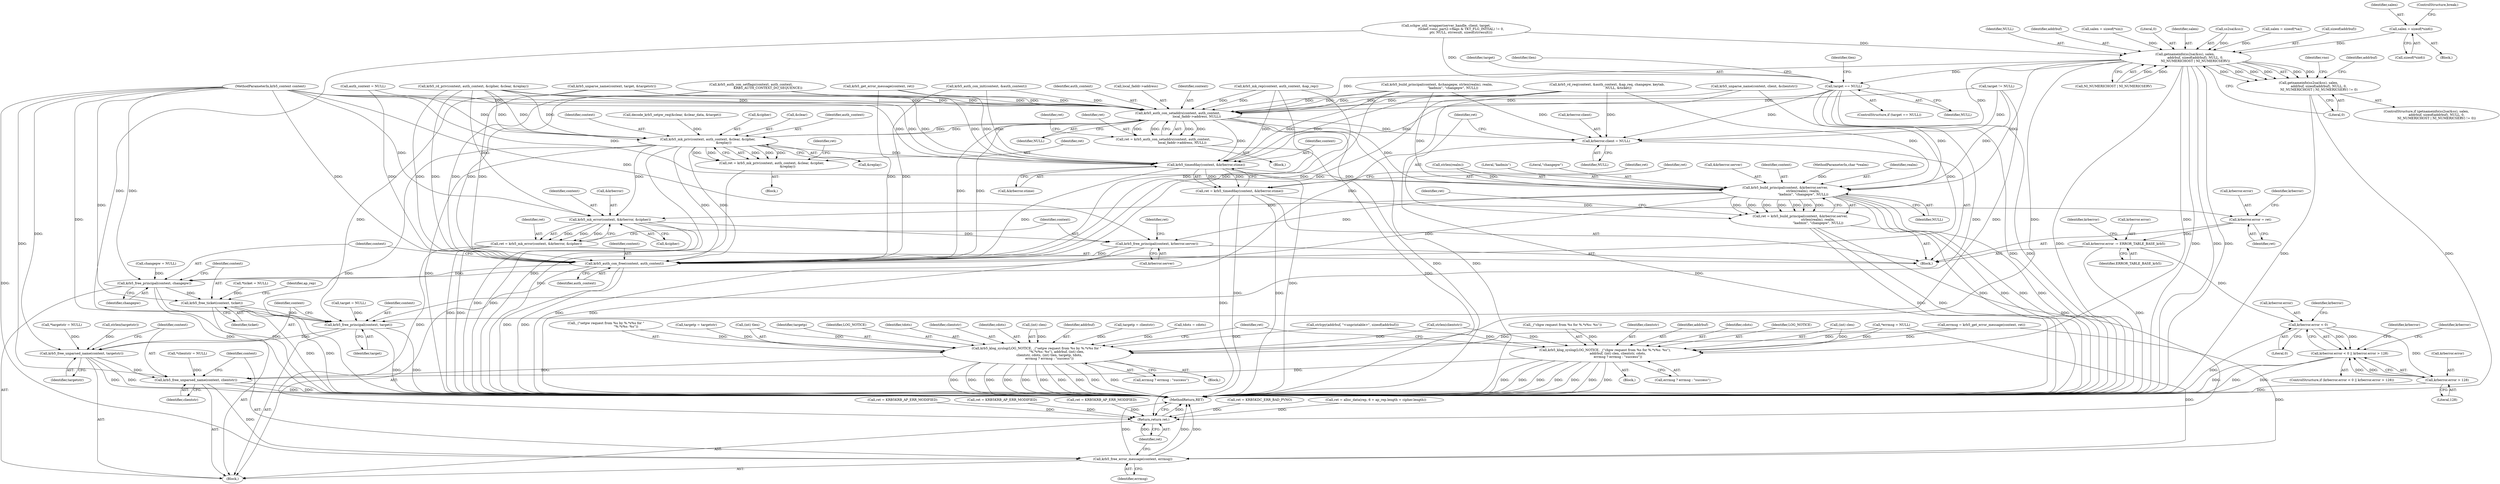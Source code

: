 digraph "0_krb5_cf1a0c411b2668c57c41e9c4efd15ba17b6b322c@API" {
"1000758" [label="(Call,salen = sizeof(*sin6))"];
"1000785" [label="(Call,getnameinfo(ss2sa(&ss), salen,\n                    addrbuf, sizeof(addrbuf), NULL, 0,\n                    NI_NUMERICHOST | NI_NUMERICSERV))"];
"1000784" [label="(Call,getnameinfo(ss2sa(&ss), salen,\n                    addrbuf, sizeof(addrbuf), NULL, 0,\n                    NI_NUMERICHOST | NI_NUMERICSERV) != 0)"];
"1000813" [label="(Call,target == NULL)"];
"1000963" [label="(Call,krb5_auth_con_setaddrs(context, auth_context,\n                                     local_faddr->address, NULL))"];
"1000961" [label="(Call,ret = krb5_auth_con_setaddrs(context, auth_context,\n                                     local_faddr->address, NULL))"];
"1000985" [label="(Call,krb5_mk_priv(context, auth_context, &clear, &cipher,\n                               &replay))"];
"1000983" [label="(Call,ret = krb5_mk_priv(context, auth_context, &clear, &cipher,\n                               &replay))"];
"1001041" [label="(Call,krb5_timeofday(context, &krberror.stime))"];
"1001039" [label="(Call,ret = krb5_timeofday(context, &krberror.stime))"];
"1001050" [label="(Call,krberror.error = ret)"];
"1001055" [label="(Call,krberror.error -= ERROR_TABLE_BASE_krb5)"];
"1001062" [label="(Call,krberror.error < 0)"];
"1001061" [label="(Call,krberror.error < 0 || krberror.error > 128)"];
"1001067" [label="(Call,krberror.error > 128)"];
"1001258" [label="(Return,return ret;)"];
"1001084" [label="(Call,krb5_build_principal(context, &krberror.server,\n                                   strlen(realm), realm,\n                                   \"kadmin\", \"changepw\", NULL))"];
"1001082" [label="(Call,ret = krb5_build_principal(context, &krberror.server,\n                                   strlen(realm), realm,\n                                   \"kadmin\", \"changepw\", NULL))"];
"1001113" [label="(Call,krb5_mk_error(context, &krberror, &cipher))"];
"1001111" [label="(Call,ret = krb5_mk_error(context, &krberror, &cipher))"];
"1001119" [label="(Call,krb5_free_principal(context, krberror.server))"];
"1001225" [label="(Call,krb5_auth_con_free(context, auth_context))"];
"1001228" [label="(Call,krb5_free_principal(context, changepw))"];
"1001231" [label="(Call,krb5_free_ticket(context, ticket))"];
"1001246" [label="(Call,krb5_free_principal(context, target))"];
"1001249" [label="(Call,krb5_free_unparsed_name(context, targetstr))"];
"1001252" [label="(Call,krb5_free_unparsed_name(context, clientstr))"];
"1001255" [label="(Call,krb5_free_error_message(context, errmsg))"];
"1001077" [label="(Call,krberror.client = NULL)"];
"1000840" [label="(Call,krb5_klog_syslog(LOG_NOTICE, _(\"setpw request from %s by %.*s%s for \"\n                                       \"%.*s%s: %s\"), addrbuf, (int) clen,\n                         clientstr, cdots, (int) tlen, targetp, tdots,\n                         errmsg ? errmsg : \"success\"))"];
"1000861" [label="(Call,krb5_klog_syslog(LOG_NOTICE, _(\"chpw request from %s for %.*s%s: %s\"),\n                         addrbuf, (int) clen, clientstr, cdots,\n                         errmsg ? errmsg : \"success\"))"];
"1000830" [label="(Call,strlen(targetstr))"];
"1001259" [label="(Identifier,ret)"];
"1000799" [label="(Call,strlcpy(addrbuf, \"<unprintable>\", sizeof(addrbuf)))"];
"1001258" [label="(Return,return ret;)"];
"1000336" [label="(Call,ret = KRB5KRB_AP_ERR_MODIFIED)"];
"1001067" [label="(Call,krberror.error > 128)"];
"1001232" [label="(Identifier,context)"];
"1000965" [label="(Identifier,auth_context)"];
"1001085" [label="(Identifier,context)"];
"1001060" [label="(ControlStructure,if (krberror.error < 0 || krberror.error > 128))"];
"1000837" [label="(Call,targetp = clientstr)"];
"1000987" [label="(Identifier,auth_context)"];
"1001226" [label="(Identifier,context)"];
"1000984" [label="(Identifier,ret)"];
"1000986" [label="(Identifier,context)"];
"1000758" [label="(Call,salen = sizeof(*sin6))"];
"1001083" [label="(Identifier,ret)"];
"1000814" [label="(Identifier,target)"];
"1001231" [label="(Call,krb5_free_ticket(context, ticket))"];
"1001248" [label="(Identifier,target)"];
"1000174" [label="(Call,*targetstr = NULL)"];
"1001257" [label="(Identifier,errmsg)"];
"1000378" [label="(Call,krb5_auth_con_setflags(context, auth_context,\n                                 KRB5_AUTH_CONTEXT_DO_SEQUENCE))"];
"1000284" [label="(Call,ret = KRB5KDC_ERR_BAD_PVNO)"];
"1000124" [label="(MethodParameterIn,char *realm)"];
"1001011" [label="(Block,)"];
"1000992" [label="(Call,&replay)"];
"1000786" [label="(Call,ss2sa(&ss))"];
"1001064" [label="(Identifier,krberror)"];
"1001068" [label="(Call,krberror.error)"];
"1001078" [label="(Call,krberror.client)"];
"1000777" [label="(Call,salen = sizeof(*sa))"];
"1000656" [label="(Call,krb5_get_error_message(context, ret))"];
"1000840" [label="(Call,krb5_klog_syslog(LOG_NOTICE, _(\"setpw request from %s by %.*s%s for \"\n                                       \"%.*s%s: %s\"), addrbuf, (int) clen,\n                         clientstr, cdots, (int) tlen, targetp, tdots,\n                         errmsg ? errmsg : \"success\"))"];
"1000820" [label="(Call,tdots = cdots)"];
"1001117" [label="(Call,&cipher)"];
"1001097" [label="(Identifier,ret)"];
"1000966" [label="(Call,local_faddr->address)"];
"1001115" [label="(Call,&krberror)"];
"1000791" [label="(Call,sizeof(addrbuf))"];
"1000855" [label="(Call,errmsg ? errmsg : \"success\")"];
"1001057" [label="(Identifier,krberror)"];
"1000982" [label="(Block,)"];
"1001125" [label="(Identifier,ret)"];
"1001251" [label="(Identifier,targetstr)"];
"1001253" [label="(Identifier,context)"];
"1001079" [label="(Identifier,krberror)"];
"1000149" [label="(Call,auth_context = NULL)"];
"1001081" [label="(Identifier,NULL)"];
"1001249" [label="(Call,krb5_free_unparsed_name(context, targetstr))"];
"1001092" [label="(Identifier,realm)"];
"1000793" [label="(Identifier,NULL)"];
"1000790" [label="(Identifier,addrbuf)"];
"1001247" [label="(Identifier,context)"];
"1000784" [label="(Call,getnameinfo(ss2sa(&ss), salen,\n                    addrbuf, sizeof(addrbuf), NULL, 0,\n                    NI_NUMERICHOST | NI_NUMERICSERV) != 0)"];
"1000760" [label="(Call,sizeof(*sin6))"];
"1001066" [label="(Literal,0)"];
"1001119" [label="(Call,krb5_free_principal(context, krberror.server))"];
"1000720" [label="(Call,salen = sizeof(*sin))"];
"1000559" [label="(Call,krb5_unparse_name(context, target, &targetstr))"];
"1000983" [label="(Call,ret = krb5_mk_priv(context, auth_context, &clear, &cipher,\n                               &replay))"];
"1000794" [label="(Literal,0)"];
"1000813" [label="(Call,target == NULL)"];
"1001225" [label="(Call,krb5_auth_con_free(context, auth_context))"];
"1000518" [label="(Call,decode_krb5_setpw_req(&clear, &clear_data, &target))"];
"1001233" [label="(Identifier,ticket)"];
"1000960" [label="(Block,)"];
"1001236" [label="(Identifier,ap_rep)"];
"1001255" [label="(Call,krb5_free_error_message(context, errmsg))"];
"1001055" [label="(Call,krberror.error -= ERROR_TABLE_BASE_krb5)"];
"1000969" [label="(Identifier,NULL)"];
"1000818" [label="(Identifier,tlen)"];
"1000842" [label="(Call,_(\"setpw request from %s by %.*s%s for \"\n                                       \"%.*s%s: %s\"))"];
"1001040" [label="(Identifier,ret)"];
"1001246" [label="(Call,krb5_free_principal(context, target))"];
"1000961" [label="(Call,ret = krb5_auth_con_setaddrs(context, auth_context,\n                                     local_faddr->address, NULL))"];
"1001071" [label="(Literal,128)"];
"1000808" [label="(Block,)"];
"1000995" [label="(Identifier,ret)"];
"1000869" [label="(Identifier,clientstr)"];
"1000861" [label="(Call,krb5_klog_syslog(LOG_NOTICE, _(\"chpw request from %s for %.*s%s: %s\"),\n                         addrbuf, (int) clen, clientstr, cdots,\n                         errmsg ? errmsg : \"success\"))"];
"1001050" [label="(Call,krberror.error = ret)"];
"1000963" [label="(Call,krb5_auth_con_setaddrs(context, auth_context,\n                                     local_faddr->address, NULL))"];
"1000823" [label="(Call,targetp = targetstr)"];
"1001256" [label="(Identifier,context)"];
"1000727" [label="(Block,)"];
"1000812" [label="(ControlStructure,if (target == NULL))"];
"1001254" [label="(Identifier,clientstr)"];
"1000850" [label="(Call,(int) tlen)"];
"1001095" [label="(Identifier,NULL)"];
"1000445" [label="(Call,krb5_mk_rep(context, auth_context, &ap_rep))"];
"1001056" [label="(Call,krberror.error)"];
"1001229" [label="(Identifier,context)"];
"1001041" [label="(Call,krb5_timeofday(context, &krberror.stime))"];
"1001252" [label="(Call,krb5_free_unparsed_name(context, clientstr))"];
"1000962" [label="(Identifier,ret)"];
"1000130" [label="(Block,)"];
"1001082" [label="(Call,ret = krb5_build_principal(context, &krberror.server,\n                                   strlen(realm), realm,\n                                   \"kadmin\", \"changepw\", NULL))"];
"1000865" [label="(Identifier,addrbuf)"];
"1000158" [label="(Call,target = NULL)"];
"1001042" [label="(Identifier,context)"];
"1000795" [label="(Call,NI_NUMERICHOST | NI_NUMERICSERV)"];
"1000985" [label="(Call,krb5_mk_priv(context, auth_context, &clear, &cipher,\n                               &replay))"];
"1001084" [label="(Call,krb5_build_principal(context, &krberror.server,\n                                   strlen(realm), realm,\n                                   \"kadmin\", \"changepw\", NULL))"];
"1000580" [label="(Call,krb5_unparse_name(context, client, &clientstr))"];
"1000815" [label="(Identifier,NULL)"];
"1001051" [label="(Call,krberror.error)"];
"1000876" [label="(Identifier,ret)"];
"1001111" [label="(Call,ret = krb5_mk_error(context, &krberror, &cipher))"];
"1001114" [label="(Identifier,context)"];
"1000162" [label="(Call,*ticket = NULL)"];
"1000860" [label="(Block,)"];
"1001063" [label="(Call,krberror.error)"];
"1000759" [label="(Identifier,salen)"];
"1001061" [label="(Call,krberror.error < 0 || krberror.error > 128)"];
"1000988" [label="(Call,&clear)"];
"1000870" [label="(Identifier,cdots)"];
"1000420" [label="(Call,krb5_rd_req(context, &auth_context, &ap_req, changepw, keytab,\n                      NULL, &ticket))"];
"1001127" [label="(Call,ret = alloc_data(rep, 6 + ap_rep.length + cipher.length))"];
"1000122" [label="(MethodParameterIn,krb5_context context)"];
"1001059" [label="(Identifier,ERROR_TABLE_BASE_krb5)"];
"1001048" [label="(Identifier,ret)"];
"1000964" [label="(Identifier,context)"];
"1001090" [label="(Call,strlen(realm))"];
"1001113" [label="(Call,krb5_mk_error(context, &krberror, &cipher))"];
"1001230" [label="(Identifier,changepw)"];
"1001121" [label="(Call,krberror.server)"];
"1000853" [label="(Identifier,targetp)"];
"1001120" [label="(Identifier,context)"];
"1000841" [label="(Identifier,LOG_NOTICE)"];
"1000854" [label="(Identifier,tdots)"];
"1001260" [label="(MethodReturn,RET)"];
"1000654" [label="(Call,errmsg = krb5_get_error_message(context, ret))"];
"1000848" [label="(Identifier,clientstr)"];
"1000396" [label="(Call,krb5_build_principal(context, &changepw, strlen(realm), realm,\n                               \"kadmin\", \"changepw\", NULL))"];
"1000360" [label="(Call,krb5_auth_con_init(context, &auth_context))"];
"1000153" [label="(Call,changepw = NULL)"];
"1000862" [label="(Identifier,LOG_NOTICE)"];
"1000553" [label="(Call,target != NULL)"];
"1001074" [label="(Identifier,krberror)"];
"1001228" [label="(Call,krb5_free_principal(context, changepw))"];
"1001093" [label="(Literal,\"kadmin\")"];
"1001043" [label="(Call,&krberror.stime)"];
"1000676" [label="(Call,strlen(clientstr))"];
"1000866" [label="(Call,(int) clen)"];
"1001227" [label="(Identifier,auth_context)"];
"1000170" [label="(Call,*clientstr = NULL)"];
"1001039" [label="(Call,ret = krb5_timeofday(context, &krberror.stime))"];
"1000482" [label="(Call,krb5_rd_priv(context, auth_context, &cipher, &clear, &replay))"];
"1000849" [label="(Identifier,cdots)"];
"1000871" [label="(Call,errmsg ? errmsg : \"success\")"];
"1001112" [label="(Identifier,ret)"];
"1000789" [label="(Identifier,salen)"];
"1000245" [label="(Call,ret = KRB5KRB_AP_ERR_MODIFIED)"];
"1000634" [label="(Call,schpw_util_wrapper(server_handle, client, target,\n                             (ticket->enc_part2->flags & TKT_FLG_INITIAL) != 0,\n                             ptr, NULL, strresult, sizeof(strresult)))"];
"1000863" [label="(Call,_(\"chpw request from %s for %.*s%s: %s\"))"];
"1001094" [label="(Literal,\"changepw\")"];
"1000203" [label="(Call,ret = KRB5KRB_AP_ERR_MODIFIED)"];
"1000845" [label="(Call,(int) clen)"];
"1001077" [label="(Call,krberror.client = NULL)"];
"1000800" [label="(Identifier,addrbuf)"];
"1000829" [label="(Identifier,tlen)"];
"1000798" [label="(Literal,0)"];
"1000785" [label="(Call,getnameinfo(ss2sa(&ss), salen,\n                    addrbuf, sizeof(addrbuf), NULL, 0,\n                    NI_NUMERICHOST | NI_NUMERICSERV))"];
"1000806" [label="(Identifier,vno)"];
"1000971" [label="(Identifier,ret)"];
"1000763" [label="(ControlStructure,break;)"];
"1000844" [label="(Identifier,addrbuf)"];
"1001054" [label="(Identifier,ret)"];
"1001062" [label="(Call,krberror.error < 0)"];
"1000783" [label="(ControlStructure,if (getnameinfo(ss2sa(&ss), salen,\n                    addrbuf, sizeof(addrbuf), NULL, 0,\n                    NI_NUMERICHOST | NI_NUMERICSERV) != 0))"];
"1000990" [label="(Call,&cipher)"];
"1000178" [label="(Call,*errmsg = NULL)"];
"1001069" [label="(Identifier,krberror)"];
"1001086" [label="(Call,&krberror.server)"];
"1001250" [label="(Identifier,context)"];
"1000758" -> "1000727"  [label="AST: "];
"1000758" -> "1000760"  [label="CFG: "];
"1000759" -> "1000758"  [label="AST: "];
"1000760" -> "1000758"  [label="AST: "];
"1000763" -> "1000758"  [label="CFG: "];
"1000758" -> "1000785"  [label="DDG: "];
"1000785" -> "1000784"  [label="AST: "];
"1000785" -> "1000795"  [label="CFG: "];
"1000786" -> "1000785"  [label="AST: "];
"1000789" -> "1000785"  [label="AST: "];
"1000790" -> "1000785"  [label="AST: "];
"1000791" -> "1000785"  [label="AST: "];
"1000793" -> "1000785"  [label="AST: "];
"1000794" -> "1000785"  [label="AST: "];
"1000795" -> "1000785"  [label="AST: "];
"1000798" -> "1000785"  [label="CFG: "];
"1000785" -> "1001260"  [label="DDG: "];
"1000785" -> "1001260"  [label="DDG: "];
"1000785" -> "1001260"  [label="DDG: "];
"1000785" -> "1001260"  [label="DDG: "];
"1000785" -> "1000784"  [label="DDG: "];
"1000785" -> "1000784"  [label="DDG: "];
"1000785" -> "1000784"  [label="DDG: "];
"1000785" -> "1000784"  [label="DDG: "];
"1000785" -> "1000784"  [label="DDG: "];
"1000785" -> "1000784"  [label="DDG: "];
"1000786" -> "1000785"  [label="DDG: "];
"1000720" -> "1000785"  [label="DDG: "];
"1000777" -> "1000785"  [label="DDG: "];
"1000634" -> "1000785"  [label="DDG: "];
"1000795" -> "1000785"  [label="DDG: "];
"1000795" -> "1000785"  [label="DDG: "];
"1000785" -> "1000813"  [label="DDG: "];
"1000785" -> "1000840"  [label="DDG: "];
"1000785" -> "1000861"  [label="DDG: "];
"1000785" -> "1000963"  [label="DDG: "];
"1000785" -> "1001077"  [label="DDG: "];
"1000785" -> "1001084"  [label="DDG: "];
"1000784" -> "1000783"  [label="AST: "];
"1000784" -> "1000798"  [label="CFG: "];
"1000798" -> "1000784"  [label="AST: "];
"1000800" -> "1000784"  [label="CFG: "];
"1000806" -> "1000784"  [label="CFG: "];
"1000784" -> "1001260"  [label="DDG: "];
"1000784" -> "1001260"  [label="DDG: "];
"1000813" -> "1000812"  [label="AST: "];
"1000813" -> "1000815"  [label="CFG: "];
"1000814" -> "1000813"  [label="AST: "];
"1000815" -> "1000813"  [label="AST: "];
"1000818" -> "1000813"  [label="CFG: "];
"1000829" -> "1000813"  [label="CFG: "];
"1000813" -> "1001260"  [label="DDG: "];
"1000813" -> "1001260"  [label="DDG: "];
"1000634" -> "1000813"  [label="DDG: "];
"1000813" -> "1000963"  [label="DDG: "];
"1000813" -> "1001077"  [label="DDG: "];
"1000813" -> "1001084"  [label="DDG: "];
"1000813" -> "1001246"  [label="DDG: "];
"1000963" -> "1000961"  [label="AST: "];
"1000963" -> "1000969"  [label="CFG: "];
"1000964" -> "1000963"  [label="AST: "];
"1000965" -> "1000963"  [label="AST: "];
"1000966" -> "1000963"  [label="AST: "];
"1000969" -> "1000963"  [label="AST: "];
"1000961" -> "1000963"  [label="CFG: "];
"1000963" -> "1001260"  [label="DDG: "];
"1000963" -> "1001260"  [label="DDG: "];
"1000963" -> "1000961"  [label="DDG: "];
"1000963" -> "1000961"  [label="DDG: "];
"1000963" -> "1000961"  [label="DDG: "];
"1000963" -> "1000961"  [label="DDG: "];
"1000360" -> "1000963"  [label="DDG: "];
"1000482" -> "1000963"  [label="DDG: "];
"1000482" -> "1000963"  [label="DDG: "];
"1000580" -> "1000963"  [label="DDG: "];
"1000559" -> "1000963"  [label="DDG: "];
"1000396" -> "1000963"  [label="DDG: "];
"1000396" -> "1000963"  [label="DDG: "];
"1000445" -> "1000963"  [label="DDG: "];
"1000445" -> "1000963"  [label="DDG: "];
"1000378" -> "1000963"  [label="DDG: "];
"1000378" -> "1000963"  [label="DDG: "];
"1000420" -> "1000963"  [label="DDG: "];
"1000420" -> "1000963"  [label="DDG: "];
"1000656" -> "1000963"  [label="DDG: "];
"1000122" -> "1000963"  [label="DDG: "];
"1000149" -> "1000963"  [label="DDG: "];
"1000553" -> "1000963"  [label="DDG: "];
"1000963" -> "1000985"  [label="DDG: "];
"1000963" -> "1000985"  [label="DDG: "];
"1000963" -> "1001041"  [label="DDG: "];
"1000963" -> "1001077"  [label="DDG: "];
"1000963" -> "1001084"  [label="DDG: "];
"1000963" -> "1001225"  [label="DDG: "];
"1000963" -> "1001225"  [label="DDG: "];
"1000961" -> "1000960"  [label="AST: "];
"1000962" -> "1000961"  [label="AST: "];
"1000971" -> "1000961"  [label="CFG: "];
"1000961" -> "1001260"  [label="DDG: "];
"1000985" -> "1000983"  [label="AST: "];
"1000985" -> "1000992"  [label="CFG: "];
"1000986" -> "1000985"  [label="AST: "];
"1000987" -> "1000985"  [label="AST: "];
"1000988" -> "1000985"  [label="AST: "];
"1000990" -> "1000985"  [label="AST: "];
"1000992" -> "1000985"  [label="AST: "];
"1000983" -> "1000985"  [label="CFG: "];
"1000985" -> "1001260"  [label="DDG: "];
"1000985" -> "1001260"  [label="DDG: "];
"1000985" -> "1001260"  [label="DDG: "];
"1000985" -> "1000983"  [label="DDG: "];
"1000985" -> "1000983"  [label="DDG: "];
"1000985" -> "1000983"  [label="DDG: "];
"1000985" -> "1000983"  [label="DDG: "];
"1000985" -> "1000983"  [label="DDG: "];
"1000122" -> "1000985"  [label="DDG: "];
"1000518" -> "1000985"  [label="DDG: "];
"1000482" -> "1000985"  [label="DDG: "];
"1000482" -> "1000985"  [label="DDG: "];
"1000482" -> "1000985"  [label="DDG: "];
"1000985" -> "1001041"  [label="DDG: "];
"1000985" -> "1001113"  [label="DDG: "];
"1000985" -> "1001225"  [label="DDG: "];
"1000985" -> "1001225"  [label="DDG: "];
"1000983" -> "1000982"  [label="AST: "];
"1000984" -> "1000983"  [label="AST: "];
"1000995" -> "1000983"  [label="CFG: "];
"1000983" -> "1001260"  [label="DDG: "];
"1001041" -> "1001039"  [label="AST: "];
"1001041" -> "1001043"  [label="CFG: "];
"1001042" -> "1001041"  [label="AST: "];
"1001043" -> "1001041"  [label="AST: "];
"1001039" -> "1001041"  [label="CFG: "];
"1001041" -> "1001260"  [label="DDG: "];
"1001041" -> "1001039"  [label="DDG: "];
"1001041" -> "1001039"  [label="DDG: "];
"1000360" -> "1001041"  [label="DDG: "];
"1000482" -> "1001041"  [label="DDG: "];
"1000580" -> "1001041"  [label="DDG: "];
"1000559" -> "1001041"  [label="DDG: "];
"1000396" -> "1001041"  [label="DDG: "];
"1000445" -> "1001041"  [label="DDG: "];
"1000378" -> "1001041"  [label="DDG: "];
"1000420" -> "1001041"  [label="DDG: "];
"1000656" -> "1001041"  [label="DDG: "];
"1000122" -> "1001041"  [label="DDG: "];
"1001041" -> "1001084"  [label="DDG: "];
"1001041" -> "1001225"  [label="DDG: "];
"1001039" -> "1001011"  [label="AST: "];
"1001040" -> "1001039"  [label="AST: "];
"1001048" -> "1001039"  [label="CFG: "];
"1001039" -> "1001260"  [label="DDG: "];
"1001039" -> "1001260"  [label="DDG: "];
"1001039" -> "1001050"  [label="DDG: "];
"1001039" -> "1001258"  [label="DDG: "];
"1001050" -> "1001011"  [label="AST: "];
"1001050" -> "1001054"  [label="CFG: "];
"1001051" -> "1001050"  [label="AST: "];
"1001054" -> "1001050"  [label="AST: "];
"1001057" -> "1001050"  [label="CFG: "];
"1001050" -> "1001055"  [label="DDG: "];
"1001055" -> "1001011"  [label="AST: "];
"1001055" -> "1001059"  [label="CFG: "];
"1001056" -> "1001055"  [label="AST: "];
"1001059" -> "1001055"  [label="AST: "];
"1001064" -> "1001055"  [label="CFG: "];
"1001055" -> "1001260"  [label="DDG: "];
"1001055" -> "1001062"  [label="DDG: "];
"1001062" -> "1001061"  [label="AST: "];
"1001062" -> "1001066"  [label="CFG: "];
"1001063" -> "1001062"  [label="AST: "];
"1001066" -> "1001062"  [label="AST: "];
"1001069" -> "1001062"  [label="CFG: "];
"1001061" -> "1001062"  [label="CFG: "];
"1001062" -> "1001260"  [label="DDG: "];
"1001062" -> "1001061"  [label="DDG: "];
"1001062" -> "1001061"  [label="DDG: "];
"1001062" -> "1001067"  [label="DDG: "];
"1001061" -> "1001060"  [label="AST: "];
"1001061" -> "1001067"  [label="CFG: "];
"1001067" -> "1001061"  [label="AST: "];
"1001074" -> "1001061"  [label="CFG: "];
"1001079" -> "1001061"  [label="CFG: "];
"1001061" -> "1001260"  [label="DDG: "];
"1001061" -> "1001260"  [label="DDG: "];
"1001061" -> "1001260"  [label="DDG: "];
"1001067" -> "1001061"  [label="DDG: "];
"1001067" -> "1001061"  [label="DDG: "];
"1001067" -> "1001071"  [label="CFG: "];
"1001068" -> "1001067"  [label="AST: "];
"1001071" -> "1001067"  [label="AST: "];
"1001067" -> "1001260"  [label="DDG: "];
"1001258" -> "1000130"  [label="AST: "];
"1001258" -> "1001259"  [label="CFG: "];
"1001259" -> "1001258"  [label="AST: "];
"1001260" -> "1001258"  [label="CFG: "];
"1001258" -> "1001260"  [label="DDG: "];
"1001259" -> "1001258"  [label="DDG: "];
"1001127" -> "1001258"  [label="DDG: "];
"1000245" -> "1001258"  [label="DDG: "];
"1000336" -> "1001258"  [label="DDG: "];
"1001082" -> "1001258"  [label="DDG: "];
"1000284" -> "1001258"  [label="DDG: "];
"1001111" -> "1001258"  [label="DDG: "];
"1000203" -> "1001258"  [label="DDG: "];
"1001084" -> "1001082"  [label="AST: "];
"1001084" -> "1001095"  [label="CFG: "];
"1001085" -> "1001084"  [label="AST: "];
"1001086" -> "1001084"  [label="AST: "];
"1001090" -> "1001084"  [label="AST: "];
"1001092" -> "1001084"  [label="AST: "];
"1001093" -> "1001084"  [label="AST: "];
"1001094" -> "1001084"  [label="AST: "];
"1001095" -> "1001084"  [label="AST: "];
"1001082" -> "1001084"  [label="CFG: "];
"1001084" -> "1001260"  [label="DDG: "];
"1001084" -> "1001260"  [label="DDG: "];
"1001084" -> "1001260"  [label="DDG: "];
"1001084" -> "1001260"  [label="DDG: "];
"1001084" -> "1001082"  [label="DDG: "];
"1001084" -> "1001082"  [label="DDG: "];
"1001084" -> "1001082"  [label="DDG: "];
"1001084" -> "1001082"  [label="DDG: "];
"1001084" -> "1001082"  [label="DDG: "];
"1001084" -> "1001082"  [label="DDG: "];
"1001084" -> "1001082"  [label="DDG: "];
"1000122" -> "1001084"  [label="DDG: "];
"1001090" -> "1001084"  [label="DDG: "];
"1000124" -> "1001084"  [label="DDG: "];
"1000420" -> "1001084"  [label="DDG: "];
"1000396" -> "1001084"  [label="DDG: "];
"1000553" -> "1001084"  [label="DDG: "];
"1001084" -> "1001113"  [label="DDG: "];
"1001084" -> "1001119"  [label="DDG: "];
"1001084" -> "1001225"  [label="DDG: "];
"1001082" -> "1001011"  [label="AST: "];
"1001083" -> "1001082"  [label="AST: "];
"1001097" -> "1001082"  [label="CFG: "];
"1001082" -> "1001260"  [label="DDG: "];
"1001082" -> "1001260"  [label="DDG: "];
"1001113" -> "1001111"  [label="AST: "];
"1001113" -> "1001117"  [label="CFG: "];
"1001114" -> "1001113"  [label="AST: "];
"1001115" -> "1001113"  [label="AST: "];
"1001117" -> "1001113"  [label="AST: "];
"1001111" -> "1001113"  [label="CFG: "];
"1001113" -> "1001260"  [label="DDG: "];
"1001113" -> "1001260"  [label="DDG: "];
"1001113" -> "1001111"  [label="DDG: "];
"1001113" -> "1001111"  [label="DDG: "];
"1001113" -> "1001111"  [label="DDG: "];
"1000122" -> "1001113"  [label="DDG: "];
"1000482" -> "1001113"  [label="DDG: "];
"1001113" -> "1001119"  [label="DDG: "];
"1001111" -> "1001011"  [label="AST: "];
"1001112" -> "1001111"  [label="AST: "];
"1001120" -> "1001111"  [label="CFG: "];
"1001111" -> "1001260"  [label="DDG: "];
"1001111" -> "1001260"  [label="DDG: "];
"1001119" -> "1001011"  [label="AST: "];
"1001119" -> "1001121"  [label="CFG: "];
"1001120" -> "1001119"  [label="AST: "];
"1001121" -> "1001119"  [label="AST: "];
"1001125" -> "1001119"  [label="CFG: "];
"1001119" -> "1001260"  [label="DDG: "];
"1001119" -> "1001260"  [label="DDG: "];
"1000122" -> "1001119"  [label="DDG: "];
"1001119" -> "1001225"  [label="DDG: "];
"1001225" -> "1000130"  [label="AST: "];
"1001225" -> "1001227"  [label="CFG: "];
"1001226" -> "1001225"  [label="AST: "];
"1001227" -> "1001225"  [label="AST: "];
"1001229" -> "1001225"  [label="CFG: "];
"1001225" -> "1001260"  [label="DDG: "];
"1001225" -> "1001260"  [label="DDG: "];
"1000360" -> "1001225"  [label="DDG: "];
"1000580" -> "1001225"  [label="DDG: "];
"1000559" -> "1001225"  [label="DDG: "];
"1000396" -> "1001225"  [label="DDG: "];
"1000482" -> "1001225"  [label="DDG: "];
"1000482" -> "1001225"  [label="DDG: "];
"1000445" -> "1001225"  [label="DDG: "];
"1000445" -> "1001225"  [label="DDG: "];
"1000378" -> "1001225"  [label="DDG: "];
"1000378" -> "1001225"  [label="DDG: "];
"1000420" -> "1001225"  [label="DDG: "];
"1000656" -> "1001225"  [label="DDG: "];
"1000122" -> "1001225"  [label="DDG: "];
"1000149" -> "1001225"  [label="DDG: "];
"1001225" -> "1001228"  [label="DDG: "];
"1001228" -> "1000130"  [label="AST: "];
"1001228" -> "1001230"  [label="CFG: "];
"1001229" -> "1001228"  [label="AST: "];
"1001230" -> "1001228"  [label="AST: "];
"1001232" -> "1001228"  [label="CFG: "];
"1001228" -> "1001260"  [label="DDG: "];
"1001228" -> "1001260"  [label="DDG: "];
"1000122" -> "1001228"  [label="DDG: "];
"1000420" -> "1001228"  [label="DDG: "];
"1000153" -> "1001228"  [label="DDG: "];
"1001228" -> "1001231"  [label="DDG: "];
"1001231" -> "1000130"  [label="AST: "];
"1001231" -> "1001233"  [label="CFG: "];
"1001232" -> "1001231"  [label="AST: "];
"1001233" -> "1001231"  [label="AST: "];
"1001236" -> "1001231"  [label="CFG: "];
"1001231" -> "1001260"  [label="DDG: "];
"1001231" -> "1001260"  [label="DDG: "];
"1000122" -> "1001231"  [label="DDG: "];
"1000162" -> "1001231"  [label="DDG: "];
"1001231" -> "1001246"  [label="DDG: "];
"1001246" -> "1000130"  [label="AST: "];
"1001246" -> "1001248"  [label="CFG: "];
"1001247" -> "1001246"  [label="AST: "];
"1001248" -> "1001246"  [label="AST: "];
"1001250" -> "1001246"  [label="CFG: "];
"1001246" -> "1001260"  [label="DDG: "];
"1001246" -> "1001260"  [label="DDG: "];
"1000122" -> "1001246"  [label="DDG: "];
"1000158" -> "1001246"  [label="DDG: "];
"1000553" -> "1001246"  [label="DDG: "];
"1000634" -> "1001246"  [label="DDG: "];
"1000559" -> "1001246"  [label="DDG: "];
"1001246" -> "1001249"  [label="DDG: "];
"1001249" -> "1000130"  [label="AST: "];
"1001249" -> "1001251"  [label="CFG: "];
"1001250" -> "1001249"  [label="AST: "];
"1001251" -> "1001249"  [label="AST: "];
"1001253" -> "1001249"  [label="CFG: "];
"1001249" -> "1001260"  [label="DDG: "];
"1001249" -> "1001260"  [label="DDG: "];
"1000122" -> "1001249"  [label="DDG: "];
"1000174" -> "1001249"  [label="DDG: "];
"1000830" -> "1001249"  [label="DDG: "];
"1001249" -> "1001252"  [label="DDG: "];
"1001252" -> "1000130"  [label="AST: "];
"1001252" -> "1001254"  [label="CFG: "];
"1001253" -> "1001252"  [label="AST: "];
"1001254" -> "1001252"  [label="AST: "];
"1001256" -> "1001252"  [label="CFG: "];
"1001252" -> "1001260"  [label="DDG: "];
"1001252" -> "1001260"  [label="DDG: "];
"1000122" -> "1001252"  [label="DDG: "];
"1000840" -> "1001252"  [label="DDG: "];
"1000170" -> "1001252"  [label="DDG: "];
"1000861" -> "1001252"  [label="DDG: "];
"1001252" -> "1001255"  [label="DDG: "];
"1001255" -> "1000130"  [label="AST: "];
"1001255" -> "1001257"  [label="CFG: "];
"1001256" -> "1001255"  [label="AST: "];
"1001257" -> "1001255"  [label="AST: "];
"1001259" -> "1001255"  [label="CFG: "];
"1001255" -> "1001260"  [label="DDG: "];
"1001255" -> "1001260"  [label="DDG: "];
"1001255" -> "1001260"  [label="DDG: "];
"1000122" -> "1001255"  [label="DDG: "];
"1000178" -> "1001255"  [label="DDG: "];
"1000654" -> "1001255"  [label="DDG: "];
"1001077" -> "1001011"  [label="AST: "];
"1001077" -> "1001081"  [label="CFG: "];
"1001078" -> "1001077"  [label="AST: "];
"1001081" -> "1001077"  [label="AST: "];
"1001083" -> "1001077"  [label="CFG: "];
"1001077" -> "1001260"  [label="DDG: "];
"1000420" -> "1001077"  [label="DDG: "];
"1000396" -> "1001077"  [label="DDG: "];
"1000553" -> "1001077"  [label="DDG: "];
"1000840" -> "1000808"  [label="AST: "];
"1000840" -> "1000855"  [label="CFG: "];
"1000841" -> "1000840"  [label="AST: "];
"1000842" -> "1000840"  [label="AST: "];
"1000844" -> "1000840"  [label="AST: "];
"1000845" -> "1000840"  [label="AST: "];
"1000848" -> "1000840"  [label="AST: "];
"1000849" -> "1000840"  [label="AST: "];
"1000850" -> "1000840"  [label="AST: "];
"1000853" -> "1000840"  [label="AST: "];
"1000854" -> "1000840"  [label="AST: "];
"1000855" -> "1000840"  [label="AST: "];
"1000876" -> "1000840"  [label="CFG: "];
"1000840" -> "1001260"  [label="DDG: "];
"1000840" -> "1001260"  [label="DDG: "];
"1000840" -> "1001260"  [label="DDG: "];
"1000840" -> "1001260"  [label="DDG: "];
"1000840" -> "1001260"  [label="DDG: "];
"1000840" -> "1001260"  [label="DDG: "];
"1000840" -> "1001260"  [label="DDG: "];
"1000840" -> "1001260"  [label="DDG: "];
"1000840" -> "1001260"  [label="DDG: "];
"1000840" -> "1001260"  [label="DDG: "];
"1000842" -> "1000840"  [label="DDG: "];
"1000799" -> "1000840"  [label="DDG: "];
"1000845" -> "1000840"  [label="DDG: "];
"1000676" -> "1000840"  [label="DDG: "];
"1000850" -> "1000840"  [label="DDG: "];
"1000837" -> "1000840"  [label="DDG: "];
"1000823" -> "1000840"  [label="DDG: "];
"1000820" -> "1000840"  [label="DDG: "];
"1000654" -> "1000840"  [label="DDG: "];
"1000178" -> "1000840"  [label="DDG: "];
"1000861" -> "1000860"  [label="AST: "];
"1000861" -> "1000871"  [label="CFG: "];
"1000862" -> "1000861"  [label="AST: "];
"1000863" -> "1000861"  [label="AST: "];
"1000865" -> "1000861"  [label="AST: "];
"1000866" -> "1000861"  [label="AST: "];
"1000869" -> "1000861"  [label="AST: "];
"1000870" -> "1000861"  [label="AST: "];
"1000871" -> "1000861"  [label="AST: "];
"1000876" -> "1000861"  [label="CFG: "];
"1000861" -> "1001260"  [label="DDG: "];
"1000861" -> "1001260"  [label="DDG: "];
"1000861" -> "1001260"  [label="DDG: "];
"1000861" -> "1001260"  [label="DDG: "];
"1000861" -> "1001260"  [label="DDG: "];
"1000861" -> "1001260"  [label="DDG: "];
"1000861" -> "1001260"  [label="DDG: "];
"1000863" -> "1000861"  [label="DDG: "];
"1000799" -> "1000861"  [label="DDG: "];
"1000866" -> "1000861"  [label="DDG: "];
"1000676" -> "1000861"  [label="DDG: "];
"1000654" -> "1000861"  [label="DDG: "];
"1000178" -> "1000861"  [label="DDG: "];
}
